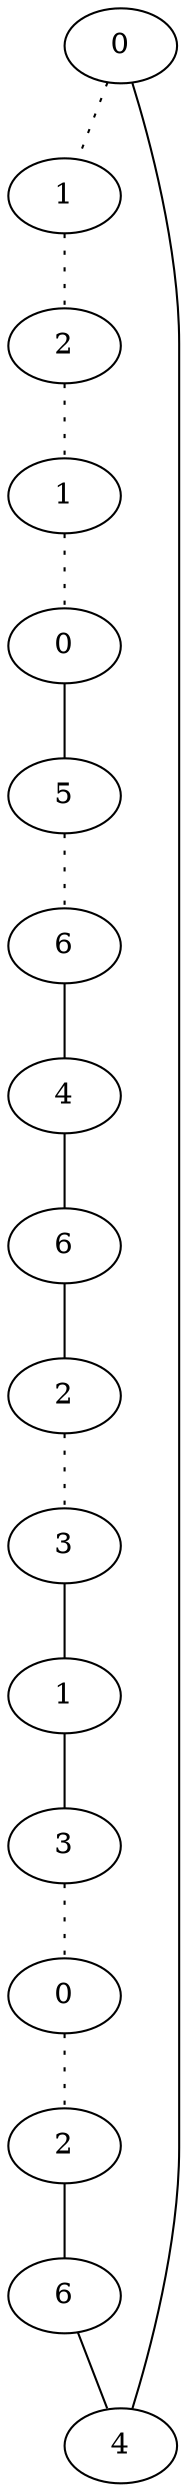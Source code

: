 graph {
a0[label=0];
a1[label=1];
a2[label=2];
a3[label=1];
a4[label=0];
a5[label=5];
a6[label=6];
a7[label=4];
a8[label=6];
a9[label=2];
a10[label=3];
a11[label=1];
a12[label=3];
a13[label=0];
a14[label=2];
a15[label=6];
a16[label=4];
a0 -- a1 [style=dotted];
a0 -- a16;
a1 -- a2 [style=dotted];
a2 -- a3 [style=dotted];
a3 -- a4 [style=dotted];
a4 -- a5;
a5 -- a6 [style=dotted];
a6 -- a7;
a7 -- a8;
a8 -- a9;
a9 -- a10 [style=dotted];
a10 -- a11;
a11 -- a12;
a12 -- a13 [style=dotted];
a13 -- a14 [style=dotted];
a14 -- a15;
a15 -- a16;
}
